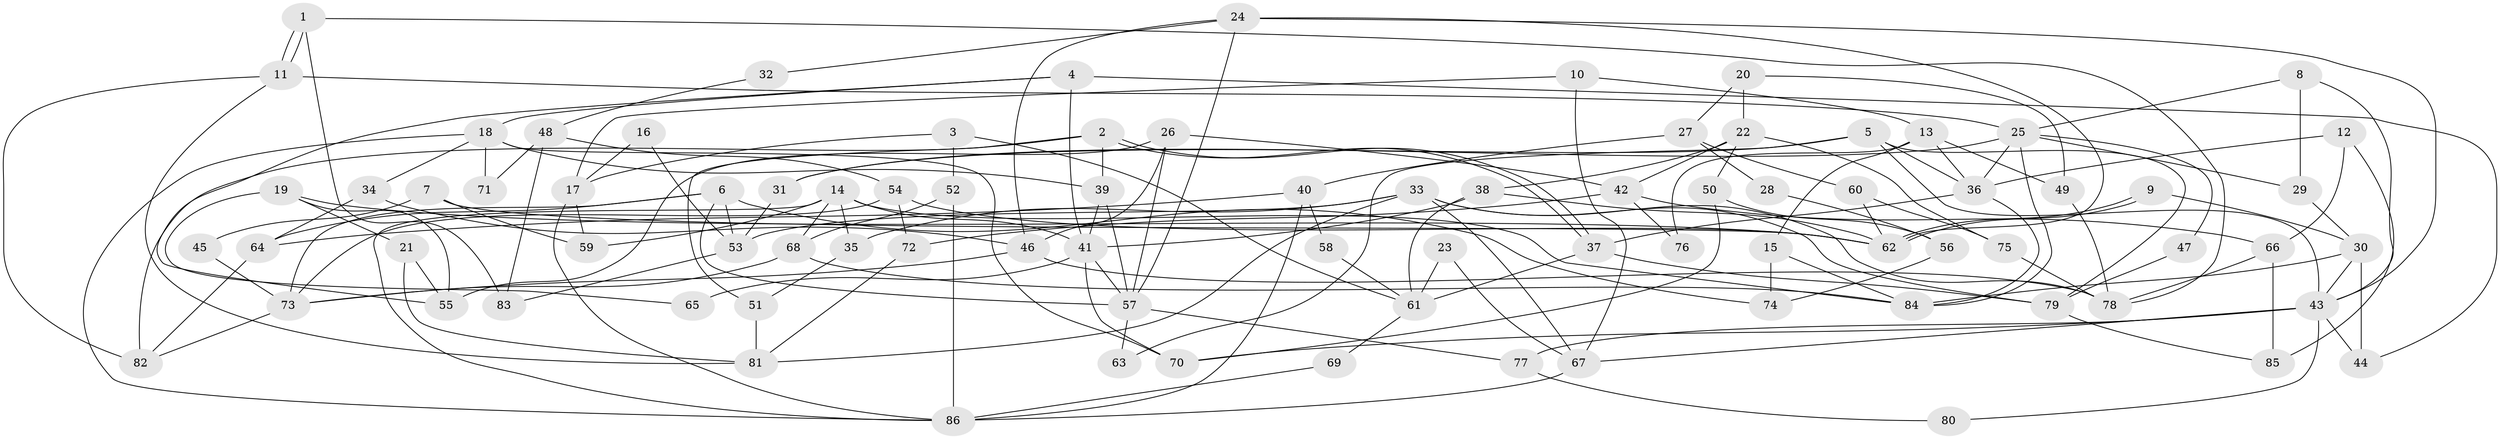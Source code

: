// coarse degree distribution, {5: 0.15789473684210525, 6: 0.08771929824561403, 4: 0.15789473684210525, 9: 0.10526315789473684, 3: 0.22807017543859648, 2: 0.14035087719298245, 7: 0.08771929824561403, 11: 0.017543859649122806, 8: 0.017543859649122806}
// Generated by graph-tools (version 1.1) at 2025/41/03/06/25 10:41:56]
// undirected, 86 vertices, 172 edges
graph export_dot {
graph [start="1"]
  node [color=gray90,style=filled];
  1;
  2;
  3;
  4;
  5;
  6;
  7;
  8;
  9;
  10;
  11;
  12;
  13;
  14;
  15;
  16;
  17;
  18;
  19;
  20;
  21;
  22;
  23;
  24;
  25;
  26;
  27;
  28;
  29;
  30;
  31;
  32;
  33;
  34;
  35;
  36;
  37;
  38;
  39;
  40;
  41;
  42;
  43;
  44;
  45;
  46;
  47;
  48;
  49;
  50;
  51;
  52;
  53;
  54;
  55;
  56;
  57;
  58;
  59;
  60;
  61;
  62;
  63;
  64;
  65;
  66;
  67;
  68;
  69;
  70;
  71;
  72;
  73;
  74;
  75;
  76;
  77;
  78;
  79;
  80;
  81;
  82;
  83;
  84;
  85;
  86;
  1 -- 78;
  1 -- 11;
  1 -- 11;
  1 -- 83;
  2 -- 51;
  2 -- 37;
  2 -- 37;
  2 -- 39;
  2 -- 82;
  3 -- 52;
  3 -- 61;
  3 -- 17;
  4 -- 44;
  4 -- 18;
  4 -- 41;
  4 -- 55;
  5 -- 36;
  5 -- 31;
  5 -- 43;
  5 -- 63;
  5 -- 79;
  6 -- 57;
  6 -- 73;
  6 -- 53;
  6 -- 64;
  6 -- 74;
  7 -- 59;
  7 -- 62;
  7 -- 45;
  8 -- 29;
  8 -- 25;
  8 -- 43;
  9 -- 62;
  9 -- 62;
  9 -- 30;
  10 -- 17;
  10 -- 67;
  10 -- 13;
  11 -- 82;
  11 -- 25;
  11 -- 81;
  12 -- 36;
  12 -- 66;
  12 -- 85;
  13 -- 36;
  13 -- 15;
  13 -- 49;
  13 -- 76;
  14 -- 86;
  14 -- 41;
  14 -- 35;
  14 -- 59;
  14 -- 68;
  14 -- 84;
  15 -- 84;
  15 -- 74;
  16 -- 53;
  16 -- 17;
  17 -- 86;
  17 -- 59;
  18 -- 70;
  18 -- 86;
  18 -- 34;
  18 -- 39;
  18 -- 71;
  19 -- 55;
  19 -- 62;
  19 -- 21;
  19 -- 65;
  20 -- 22;
  20 -- 49;
  20 -- 27;
  21 -- 55;
  21 -- 81;
  22 -- 38;
  22 -- 42;
  22 -- 50;
  22 -- 75;
  23 -- 67;
  23 -- 61;
  24 -- 43;
  24 -- 57;
  24 -- 32;
  24 -- 46;
  24 -- 62;
  25 -- 36;
  25 -- 29;
  25 -- 31;
  25 -- 47;
  25 -- 84;
  26 -- 57;
  26 -- 46;
  26 -- 42;
  26 -- 55;
  27 -- 60;
  27 -- 28;
  27 -- 40;
  28 -- 56;
  29 -- 30;
  30 -- 43;
  30 -- 84;
  30 -- 44;
  31 -- 53;
  32 -- 48;
  33 -- 81;
  33 -- 79;
  33 -- 35;
  33 -- 53;
  33 -- 67;
  33 -- 78;
  34 -- 64;
  34 -- 46;
  35 -- 51;
  36 -- 84;
  36 -- 37;
  37 -- 79;
  37 -- 61;
  38 -- 62;
  38 -- 41;
  38 -- 61;
  39 -- 41;
  39 -- 57;
  40 -- 64;
  40 -- 58;
  40 -- 86;
  41 -- 57;
  41 -- 65;
  41 -- 70;
  42 -- 72;
  42 -- 66;
  42 -- 76;
  43 -- 44;
  43 -- 67;
  43 -- 70;
  43 -- 77;
  43 -- 80;
  45 -- 73;
  46 -- 73;
  46 -- 78;
  47 -- 79;
  48 -- 83;
  48 -- 54;
  48 -- 71;
  49 -- 78;
  50 -- 70;
  50 -- 56;
  51 -- 81;
  52 -- 86;
  52 -- 68;
  53 -- 83;
  54 -- 73;
  54 -- 62;
  54 -- 72;
  56 -- 74;
  57 -- 63;
  57 -- 77;
  58 -- 61;
  60 -- 62;
  60 -- 75;
  61 -- 69;
  64 -- 82;
  66 -- 78;
  66 -- 85;
  67 -- 86;
  68 -- 84;
  68 -- 73;
  69 -- 86;
  72 -- 81;
  73 -- 82;
  75 -- 78;
  77 -- 80;
  79 -- 85;
}
